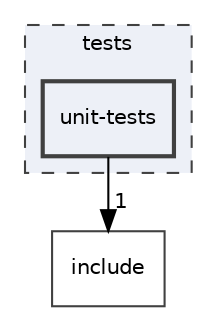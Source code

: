digraph "tests/unit-tests"
{
 // LATEX_PDF_SIZE
  edge [fontname="Helvetica",fontsize="10",labelfontname="Helvetica",labelfontsize="10"];
  node [fontname="Helvetica",fontsize="10",shape=record];
  compound=true
  subgraph clusterdir_59425e443f801f1f2fd8bbe4959a3ccf {
    graph [ bgcolor="#edf0f7", pencolor="grey25", style="filled,dashed,", label="tests", fontname="Helvetica", fontsize="10", URL="dir_59425e443f801f1f2fd8bbe4959a3ccf.html"]
  dir_f1dd7b80b3f807d25a8b0bfc7fde9160 [shape=box, label="unit-tests", style="filled,bold,", fillcolor="#edf0f7", color="grey25", URL="dir_f1dd7b80b3f807d25a8b0bfc7fde9160.html"];
  }
  dir_d44c64559bbebec7f509842c48db8b23 [shape=box, label="include", style="", fillcolor="#edf0f7", color="grey25", URL="dir_d44c64559bbebec7f509842c48db8b23.html"];
  dir_f1dd7b80b3f807d25a8b0bfc7fde9160->dir_d44c64559bbebec7f509842c48db8b23 [headlabel="1", labeldistance=1.5 headhref="dir_000009_000005.html"];
}
